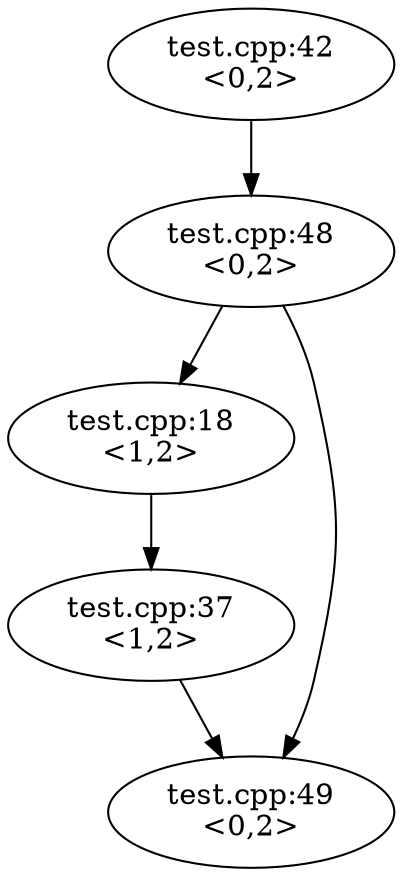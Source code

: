 digraph G {
  n1 -> n2;
  n2 -> n3;
  n3 -> n4;
  n2 -> n5;
  n4 -> n5;
  n1 [label="test.cpp:42\n<0,2>"];
  n2 [label="test.cpp:48\n<0,2>"];
  n3 [label="test.cpp:18\n<1,2>"];
  n4 [label="test.cpp:37\n<1,2>"];
  n5 [label="test.cpp:49\n<0,2>"];
}

